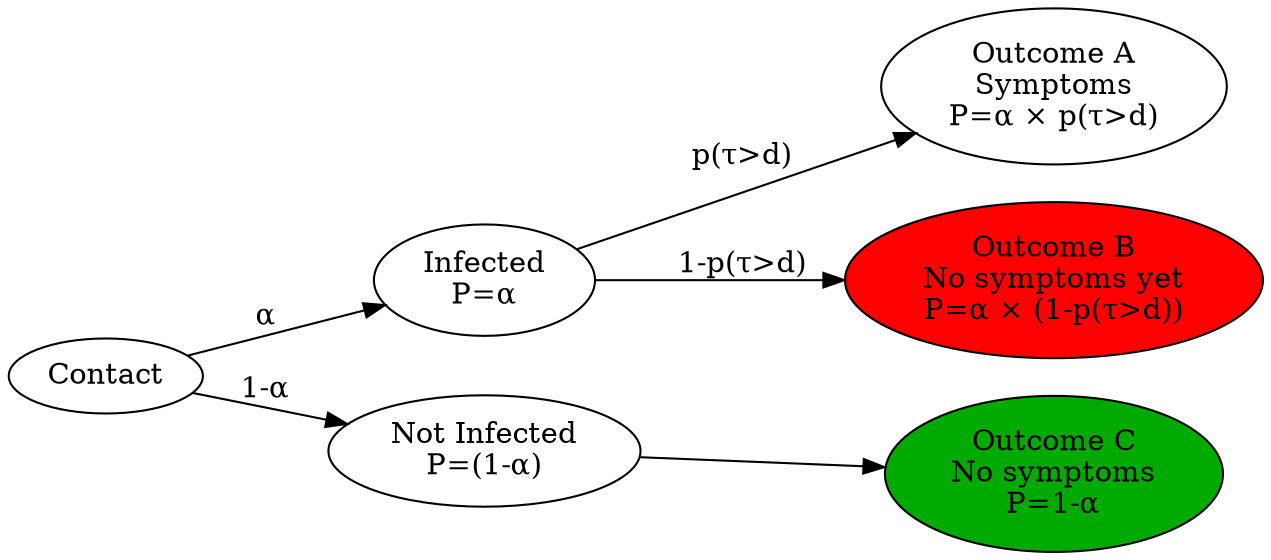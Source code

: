 digraph g{
    rankdir=LR;
    exposed [label="Contact"];
    infected [label="Infected\nP=α"];
    not_infected [label="Not Infected\nP=(1-α)"];
    sick [label="Outcome A\nSymptoms\nP=α × p(τ>d)"];
    incubating [label="Outcome B\nNo symptoms yet\nP=α × (1-p(τ>d))",
                style="filled", fillcolor="red"];
    healthy  [label="Outcome C\nNo symptoms\nP=1-α"
              style="filled", fillcolor="#00AA00"];
    exposed -> infected [label="α"];
    exposed -> not_infected [label="1-α"];
    infected -> sick [label="p(τ>d)"];
    infected -> incubating [label="1-p(τ>d)"];
    not_infected -> healthy;
}
